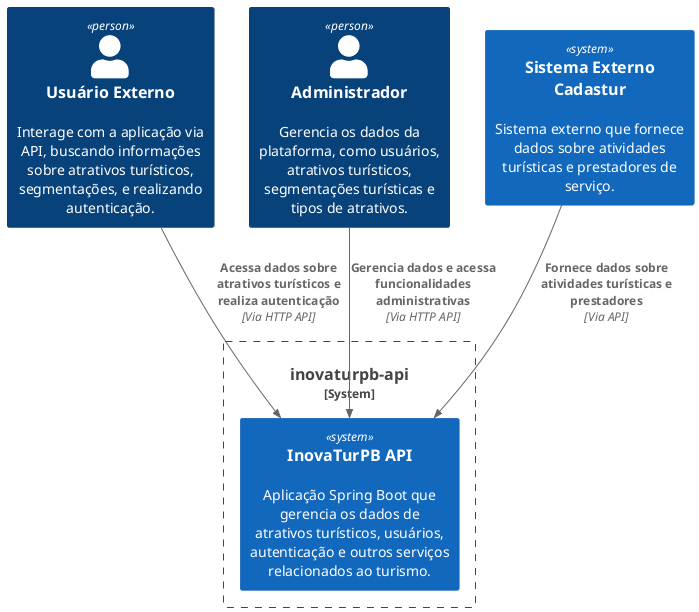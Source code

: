 @startuml
!define C4_CONTEXT
!include <C4/C4_Context.puml>

System_Boundary(inovaturpb_api, "inovaturpb-api") {
    System(inovaturpb_system, "InovaTurPB API", "Aplicação Spring Boot que gerencia os dados de atrativos turísticos, usuários, autenticação e outros serviços relacionados ao turismo.")
}

Person(externalUser, "Usuário Externo", "Interage com a aplicação via API, buscando informações sobre atrativos turísticos, segmentações, e realizando autenticação.")
Person(internalAdmin, "Administrador", "Gerencia os dados da plataforma, como usuários, atrativos turísticos, segmentações turísticas e tipos de atrativos.")
System(externalSystem, "Sistema Externo Cadastur", "Sistema externo que fornece dados sobre atividades turísticas e prestadores de serviço.")

Rel(externalUser, inovaturpb_system, "Acessa dados sobre atrativos turísticos e realiza autenticação", "Via HTTP API")
Rel(internalAdmin, inovaturpb_system, "Gerencia dados e acessa funcionalidades administrativas", "Via HTTP API")
Rel(externalSystem, inovaturpb_system, "Fornece dados sobre atividades turísticas e prestadores", "Via API")

@enduml
